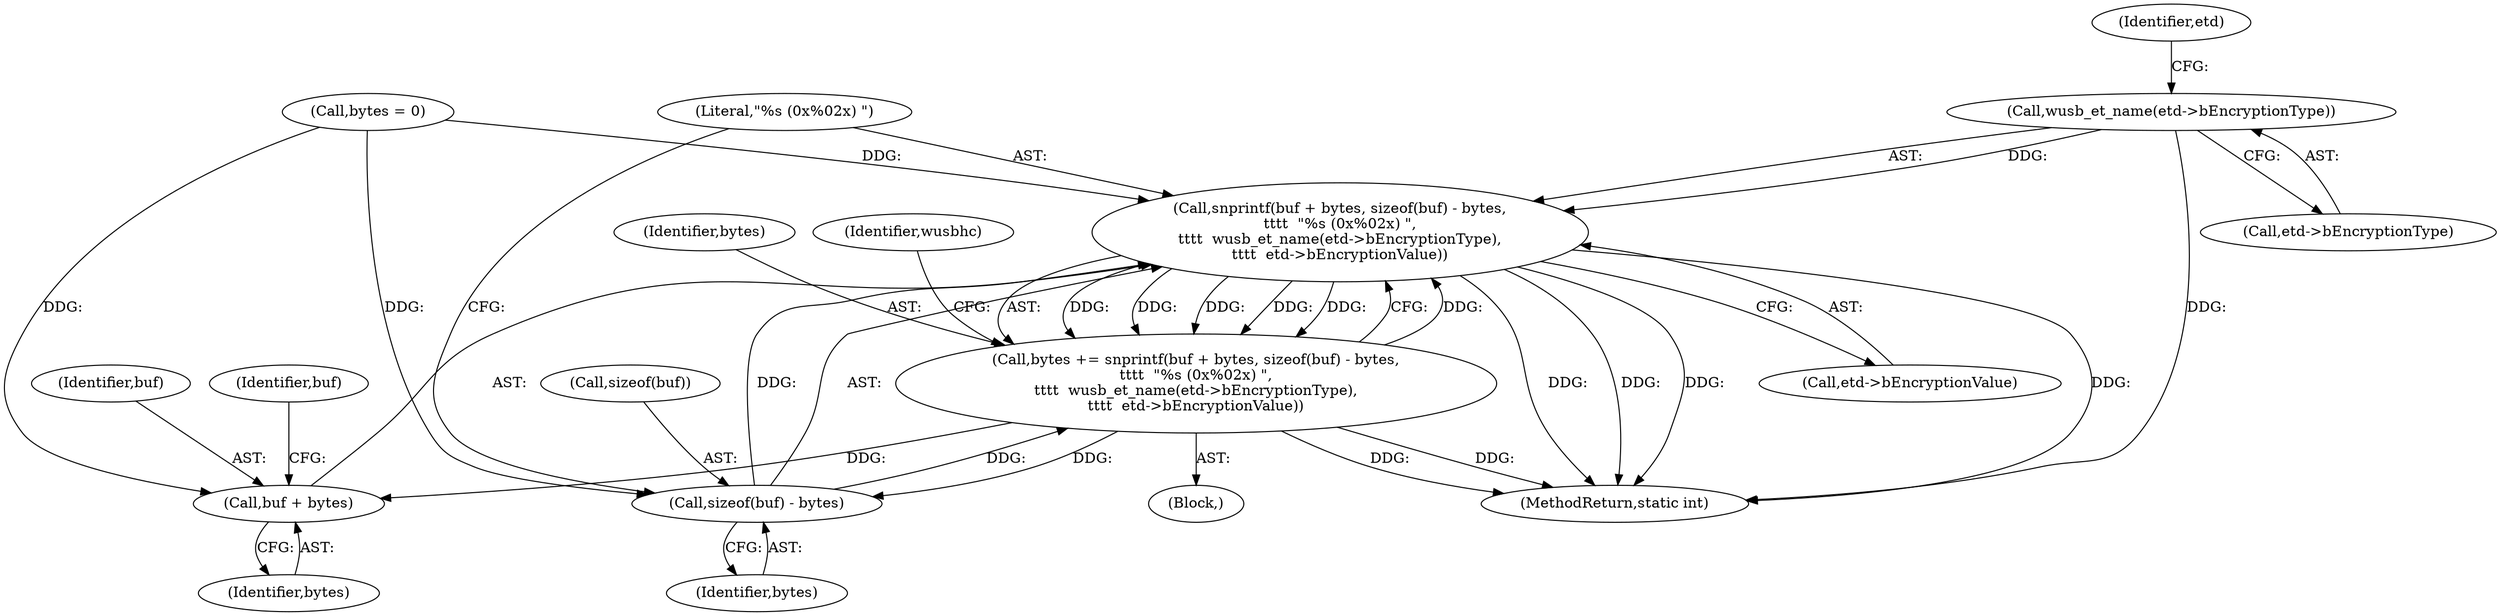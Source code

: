 digraph "0_linux_704620afc70cf47abb9d6a1a57f3825d2bca49cf_1@pointer" {
"1000351" [label="(Call,wusb_et_name(etd->bEncryptionType))"];
"1000342" [label="(Call,snprintf(buf + bytes, sizeof(buf) - bytes,\n\t\t\t\t  \"%s (0x%02x) \",\n\t\t\t\t  wusb_et_name(etd->bEncryptionType),\n\t\t\t\t  etd->bEncryptionValue))"];
"1000340" [label="(Call,bytes += snprintf(buf + bytes, sizeof(buf) - bytes,\n\t\t\t\t  \"%s (0x%02x) \",\n\t\t\t\t  wusb_et_name(etd->bEncryptionType),\n\t\t\t\t  etd->bEncryptionValue))"];
"1000343" [label="(Call,buf + bytes)"];
"1000346" [label="(Call,sizeof(buf) - bytes)"];
"1000381" [label="(MethodReturn,static int)"];
"1000348" [label="(Identifier,buf)"];
"1000284" [label="(Call,bytes = 0)"];
"1000341" [label="(Identifier,bytes)"];
"1000343" [label="(Call,buf + bytes)"];
"1000344" [label="(Identifier,buf)"];
"1000355" [label="(Call,etd->bEncryptionValue)"];
"1000356" [label="(Identifier,etd)"];
"1000340" [label="(Call,bytes += snprintf(buf + bytes, sizeof(buf) - bytes,\n\t\t\t\t  \"%s (0x%02x) \",\n\t\t\t\t  wusb_et_name(etd->bEncryptionType),\n\t\t\t\t  etd->bEncryptionValue))"];
"1000345" [label="(Identifier,bytes)"];
"1000349" [label="(Identifier,bytes)"];
"1000347" [label="(Call,sizeof(buf))"];
"1000352" [label="(Call,etd->bEncryptionType)"];
"1000351" [label="(Call,wusb_et_name(etd->bEncryptionType))"];
"1000291" [label="(Block,)"];
"1000346" [label="(Call,sizeof(buf) - bytes)"];
"1000350" [label="(Literal,\"%s (0x%02x) \")"];
"1000342" [label="(Call,snprintf(buf + bytes, sizeof(buf) - bytes,\n\t\t\t\t  \"%s (0x%02x) \",\n\t\t\t\t  wusb_et_name(etd->bEncryptionType),\n\t\t\t\t  etd->bEncryptionValue))"];
"1000360" [label="(Identifier,wusbhc)"];
"1000351" -> "1000342"  [label="AST: "];
"1000351" -> "1000352"  [label="CFG: "];
"1000352" -> "1000351"  [label="AST: "];
"1000356" -> "1000351"  [label="CFG: "];
"1000351" -> "1000381"  [label="DDG: "];
"1000351" -> "1000342"  [label="DDG: "];
"1000342" -> "1000340"  [label="AST: "];
"1000342" -> "1000355"  [label="CFG: "];
"1000343" -> "1000342"  [label="AST: "];
"1000346" -> "1000342"  [label="AST: "];
"1000350" -> "1000342"  [label="AST: "];
"1000355" -> "1000342"  [label="AST: "];
"1000340" -> "1000342"  [label="CFG: "];
"1000342" -> "1000381"  [label="DDG: "];
"1000342" -> "1000381"  [label="DDG: "];
"1000342" -> "1000381"  [label="DDG: "];
"1000342" -> "1000381"  [label="DDG: "];
"1000342" -> "1000340"  [label="DDG: "];
"1000342" -> "1000340"  [label="DDG: "];
"1000342" -> "1000340"  [label="DDG: "];
"1000342" -> "1000340"  [label="DDG: "];
"1000342" -> "1000340"  [label="DDG: "];
"1000284" -> "1000342"  [label="DDG: "];
"1000340" -> "1000342"  [label="DDG: "];
"1000346" -> "1000342"  [label="DDG: "];
"1000340" -> "1000291"  [label="AST: "];
"1000341" -> "1000340"  [label="AST: "];
"1000360" -> "1000340"  [label="CFG: "];
"1000340" -> "1000381"  [label="DDG: "];
"1000340" -> "1000381"  [label="DDG: "];
"1000346" -> "1000340"  [label="DDG: "];
"1000340" -> "1000343"  [label="DDG: "];
"1000340" -> "1000346"  [label="DDG: "];
"1000343" -> "1000345"  [label="CFG: "];
"1000344" -> "1000343"  [label="AST: "];
"1000345" -> "1000343"  [label="AST: "];
"1000348" -> "1000343"  [label="CFG: "];
"1000284" -> "1000343"  [label="DDG: "];
"1000346" -> "1000349"  [label="CFG: "];
"1000347" -> "1000346"  [label="AST: "];
"1000349" -> "1000346"  [label="AST: "];
"1000350" -> "1000346"  [label="CFG: "];
"1000284" -> "1000346"  [label="DDG: "];
}
